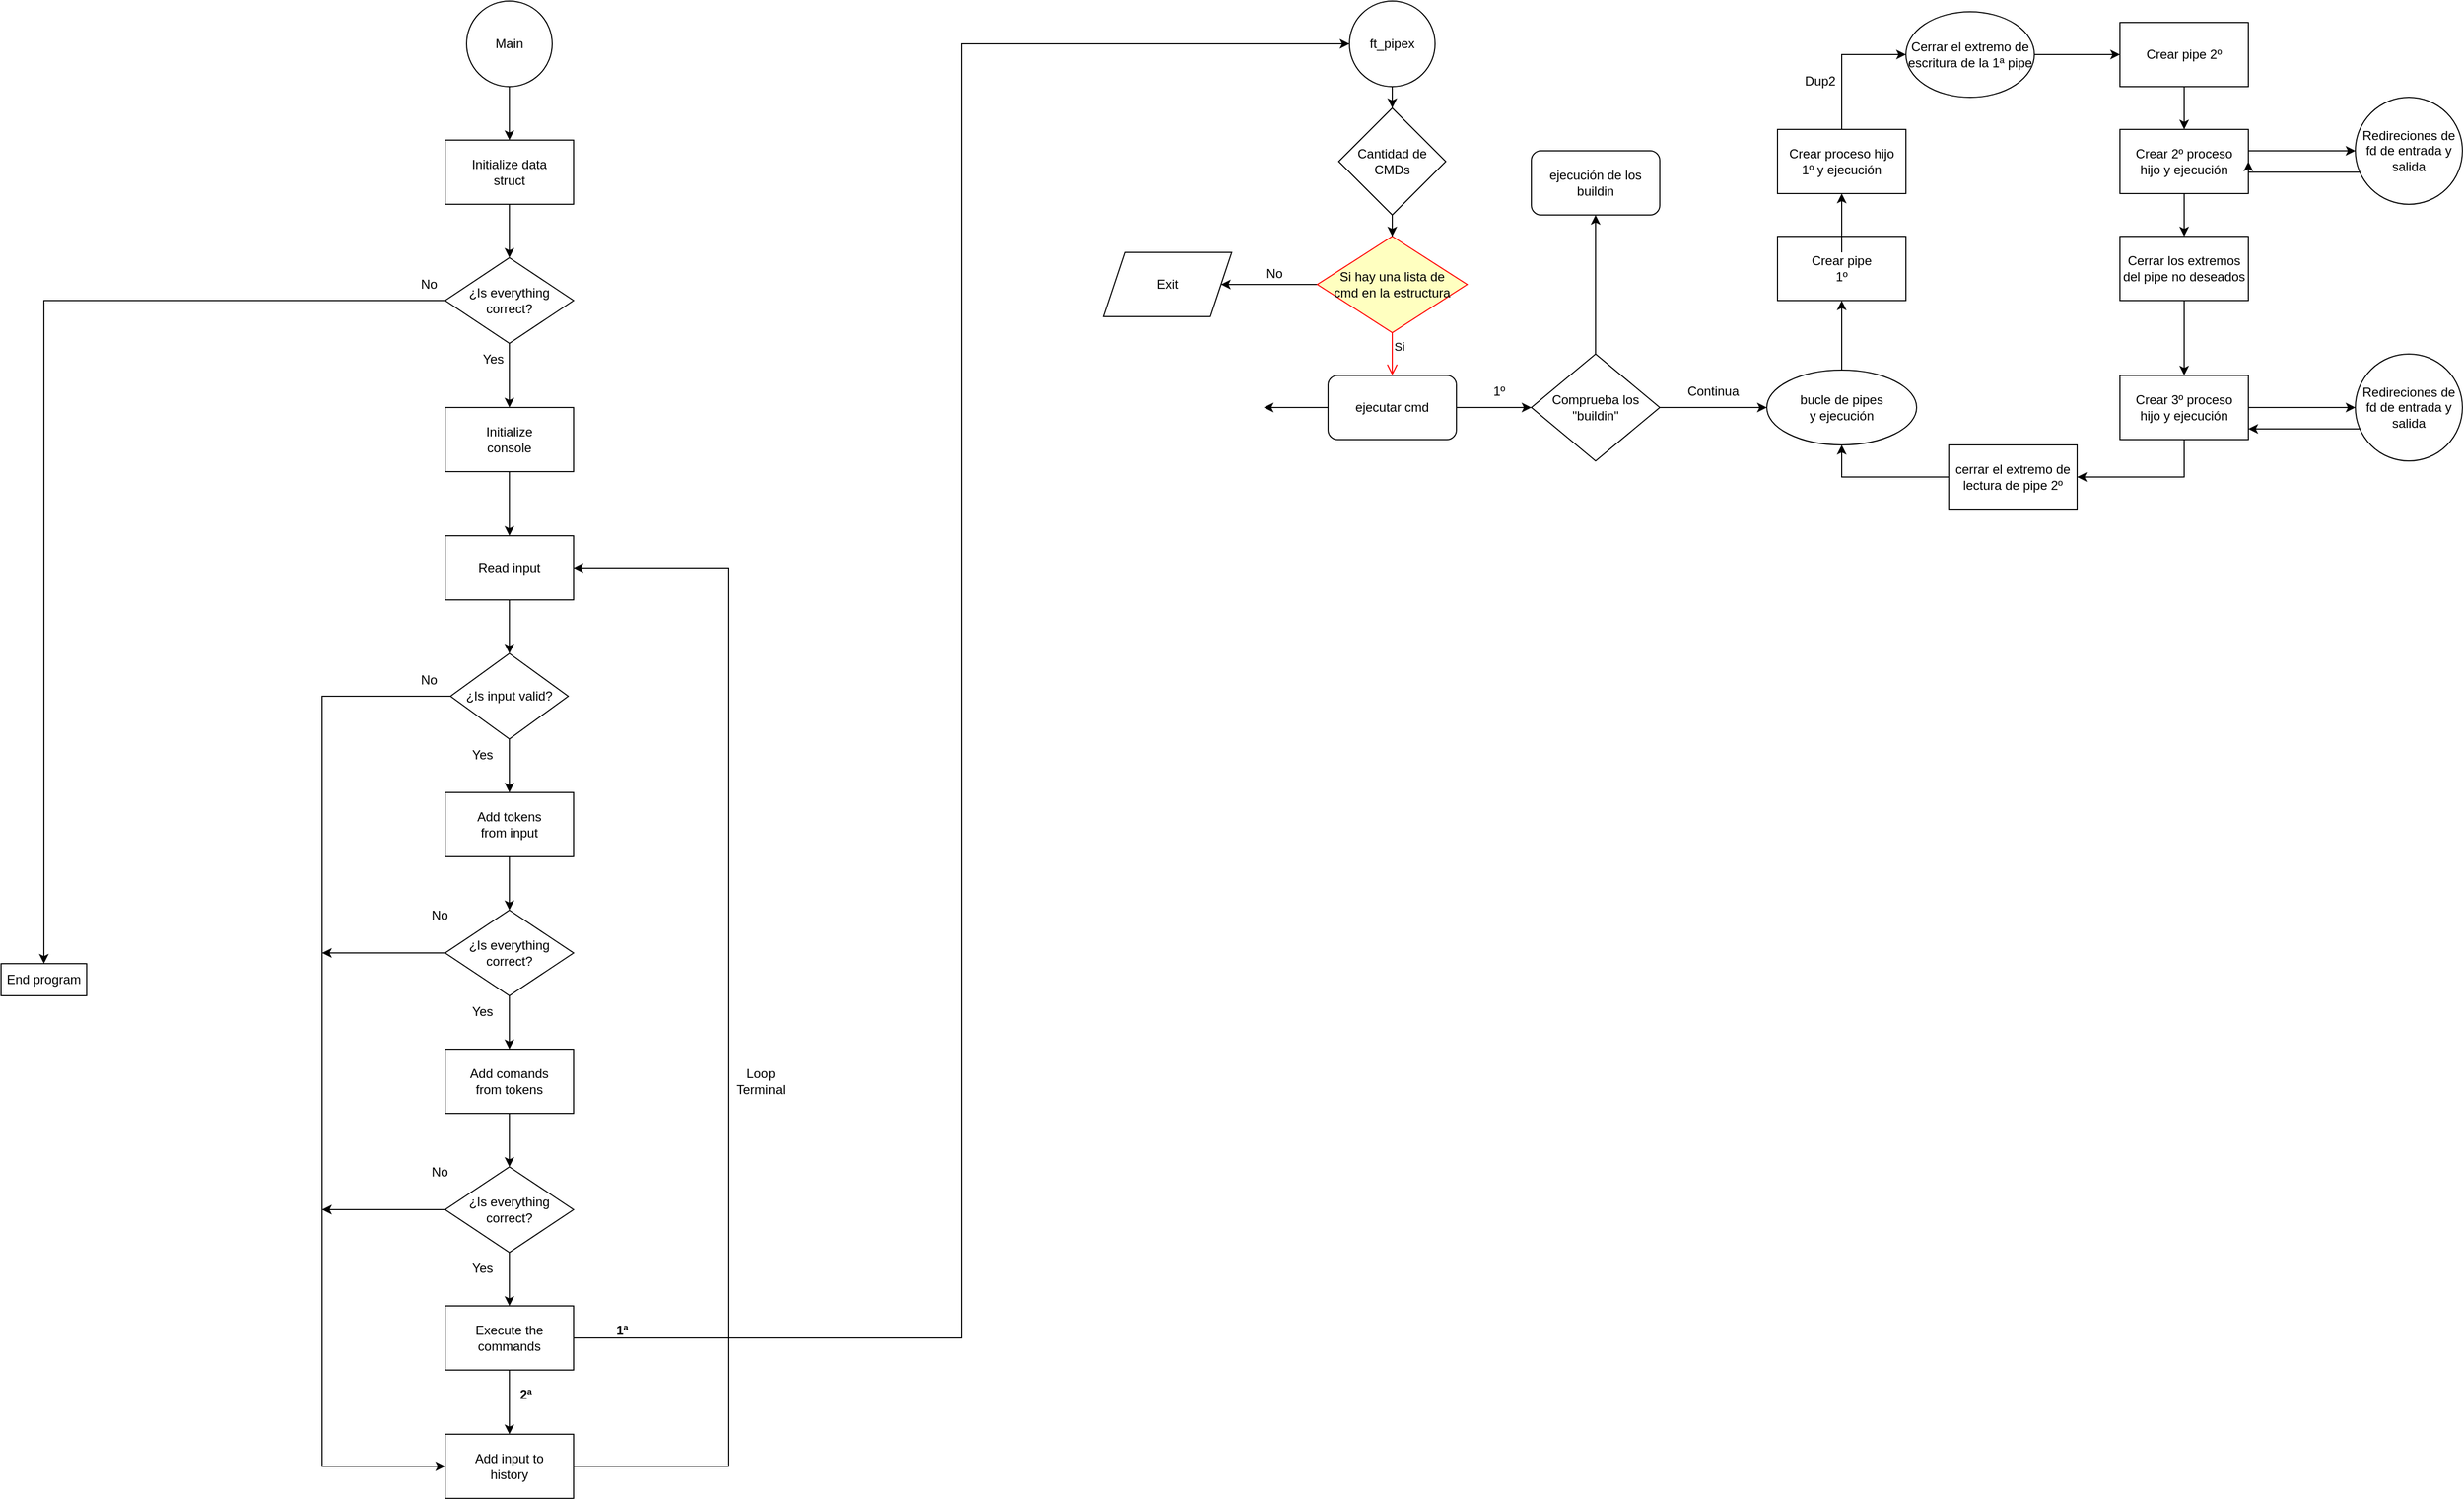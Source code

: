 <mxfile version="24.7.4">
  <diagram name="Page-1" id="rYbO_XpbPutOJoLjttDB">
    <mxGraphModel dx="1834" dy="1138" grid="1" gridSize="10" guides="1" tooltips="1" connect="1" arrows="1" fold="1" page="0" pageScale="1" pageWidth="850" pageHeight="1100" math="0" shadow="0">
      <root>
        <mxCell id="0" />
        <mxCell id="1" parent="0" />
        <mxCell id="0Qc0KeLQJEw32a0Nk40u-10" value="" style="edgeStyle=orthogonalEdgeStyle;rounded=0;orthogonalLoop=1;jettySize=auto;html=1;" parent="1" source="qCieUOI5JVnRrZb_eYZo-1" target="0Qc0KeLQJEw32a0Nk40u-2" edge="1">
          <mxGeometry relative="1" as="geometry" />
        </mxCell>
        <mxCell id="qCieUOI5JVnRrZb_eYZo-1" value="Main" style="ellipse;whiteSpace=wrap;html=1;aspect=fixed;" parent="1" vertex="1">
          <mxGeometry x="385" y="-30" width="80" height="80" as="geometry" />
        </mxCell>
        <mxCell id="0Qc0KeLQJEw32a0Nk40u-12" style="edgeStyle=orthogonalEdgeStyle;rounded=0;orthogonalLoop=1;jettySize=auto;html=1;" parent="1" source="0Qc0KeLQJEw32a0Nk40u-2" edge="1">
          <mxGeometry relative="1" as="geometry">
            <mxPoint x="425" y="210" as="targetPoint" />
          </mxGeometry>
        </mxCell>
        <mxCell id="0Qc0KeLQJEw32a0Nk40u-2" value="Initialize data&lt;div&gt;struct&lt;/div&gt;" style="rounded=0;whiteSpace=wrap;html=1;" parent="1" vertex="1">
          <mxGeometry x="365" y="100" width="120" height="60" as="geometry" />
        </mxCell>
        <mxCell id="0Qc0KeLQJEw32a0Nk40u-8" value="End program" style="rounded=0;whiteSpace=wrap;html=1;" parent="1" vertex="1">
          <mxGeometry x="-50" y="870" width="80" height="30" as="geometry" />
        </mxCell>
        <mxCell id="0Qc0KeLQJEw32a0Nk40u-14" style="edgeStyle=orthogonalEdgeStyle;rounded=0;orthogonalLoop=1;jettySize=auto;html=1;" parent="1" source="0Qc0KeLQJEw32a0Nk40u-13" edge="1">
          <mxGeometry relative="1" as="geometry">
            <mxPoint x="425" y="470" as="targetPoint" />
          </mxGeometry>
        </mxCell>
        <mxCell id="0Qc0KeLQJEw32a0Nk40u-13" value="Initialize&lt;div&gt;console&lt;/div&gt;" style="rounded=0;whiteSpace=wrap;html=1;" parent="1" vertex="1">
          <mxGeometry x="365" y="350" width="120" height="60" as="geometry" />
        </mxCell>
        <mxCell id="0Qc0KeLQJEw32a0Nk40u-16" style="edgeStyle=orthogonalEdgeStyle;rounded=0;orthogonalLoop=1;jettySize=auto;html=1;" parent="1" source="0Qc0KeLQJEw32a0Nk40u-15" edge="1">
          <mxGeometry relative="1" as="geometry">
            <mxPoint x="425" y="580" as="targetPoint" />
          </mxGeometry>
        </mxCell>
        <mxCell id="0Qc0KeLQJEw32a0Nk40u-15" value="Read input" style="rounded=0;whiteSpace=wrap;html=1;" parent="1" vertex="1">
          <mxGeometry x="365" y="470" width="120" height="60" as="geometry" />
        </mxCell>
        <mxCell id="0Qc0KeLQJEw32a0Nk40u-32" style="edgeStyle=orthogonalEdgeStyle;rounded=0;orthogonalLoop=1;jettySize=auto;html=1;" parent="1" source="0Qc0KeLQJEw32a0Nk40u-18" edge="1">
          <mxGeometry relative="1" as="geometry">
            <mxPoint x="425" y="710" as="targetPoint" />
          </mxGeometry>
        </mxCell>
        <mxCell id="0Qc0KeLQJEw32a0Nk40u-18" value="¿Is input valid?" style="rhombus;whiteSpace=wrap;html=1;" parent="1" vertex="1">
          <mxGeometry x="370" y="580" width="110" height="80" as="geometry" />
        </mxCell>
        <mxCell id="0Qc0KeLQJEw32a0Nk40u-21" style="edgeStyle=orthogonalEdgeStyle;rounded=0;orthogonalLoop=1;jettySize=auto;html=1;entryX=0.5;entryY=0;entryDx=0;entryDy=0;" parent="1" source="0Qc0KeLQJEw32a0Nk40u-19" target="0Qc0KeLQJEw32a0Nk40u-8" edge="1">
          <mxGeometry relative="1" as="geometry" />
        </mxCell>
        <mxCell id="0Qc0KeLQJEw32a0Nk40u-23" style="edgeStyle=orthogonalEdgeStyle;rounded=0;orthogonalLoop=1;jettySize=auto;html=1;entryX=0.5;entryY=0;entryDx=0;entryDy=0;" parent="1" source="0Qc0KeLQJEw32a0Nk40u-19" target="0Qc0KeLQJEw32a0Nk40u-13" edge="1">
          <mxGeometry relative="1" as="geometry" />
        </mxCell>
        <mxCell id="0Qc0KeLQJEw32a0Nk40u-19" value="¿Is everything&lt;div&gt;correct?&lt;/div&gt;" style="rhombus;whiteSpace=wrap;html=1;" parent="1" vertex="1">
          <mxGeometry x="365" y="210" width="120" height="80" as="geometry" />
        </mxCell>
        <mxCell id="0Qc0KeLQJEw32a0Nk40u-25" value="No" style="text;html=1;align=center;verticalAlign=middle;whiteSpace=wrap;rounded=0;" parent="1" vertex="1">
          <mxGeometry x="320" y="220" width="60" height="30" as="geometry" />
        </mxCell>
        <mxCell id="0Qc0KeLQJEw32a0Nk40u-26" value="Yes" style="text;html=1;align=center;verticalAlign=middle;whiteSpace=wrap;rounded=0;" parent="1" vertex="1">
          <mxGeometry x="380" y="290" width="60" height="30" as="geometry" />
        </mxCell>
        <mxCell id="pn8je1JloXYX_JdSBpqm-1" style="edgeStyle=orthogonalEdgeStyle;rounded=0;orthogonalLoop=1;jettySize=auto;html=1;entryX=1;entryY=0.5;entryDx=0;entryDy=0;" parent="1" source="0Qc0KeLQJEw32a0Nk40u-29" target="0Qc0KeLQJEw32a0Nk40u-15" edge="1">
          <mxGeometry relative="1" as="geometry">
            <Array as="points">
              <mxPoint x="630" y="1340" />
              <mxPoint x="630" y="500" />
            </Array>
          </mxGeometry>
        </mxCell>
        <mxCell id="0Qc0KeLQJEw32a0Nk40u-29" value="Add input to&lt;div&gt;history&lt;/div&gt;" style="rounded=0;whiteSpace=wrap;html=1;" parent="1" vertex="1">
          <mxGeometry x="365" y="1310" width="120" height="60" as="geometry" />
        </mxCell>
        <mxCell id="0Qc0KeLQJEw32a0Nk40u-30" style="edgeStyle=orthogonalEdgeStyle;rounded=0;orthogonalLoop=1;jettySize=auto;html=1;entryX=0;entryY=0.5;entryDx=0;entryDy=0;" parent="1" edge="1">
          <mxGeometry relative="1" as="geometry">
            <mxPoint x="370" y="620" as="sourcePoint" />
            <mxPoint x="365" y="1340" as="targetPoint" />
            <Array as="points">
              <mxPoint x="250" y="620" />
              <mxPoint x="250" y="1340" />
            </Array>
          </mxGeometry>
        </mxCell>
        <mxCell id="0Qc0KeLQJEw32a0Nk40u-31" value="No" style="text;html=1;align=center;verticalAlign=middle;whiteSpace=wrap;rounded=0;" parent="1" vertex="1">
          <mxGeometry x="320" y="590" width="60" height="30" as="geometry" />
        </mxCell>
        <mxCell id="0Qc0KeLQJEw32a0Nk40u-35" style="edgeStyle=orthogonalEdgeStyle;rounded=0;orthogonalLoop=1;jettySize=auto;html=1;exitX=0.5;exitY=1;exitDx=0;exitDy=0;" parent="1" source="0Qc0KeLQJEw32a0Nk40u-33" target="0Qc0KeLQJEw32a0Nk40u-34" edge="1">
          <mxGeometry relative="1" as="geometry" />
        </mxCell>
        <mxCell id="0Qc0KeLQJEw32a0Nk40u-33" value="Add tokens&lt;div&gt;from input&lt;/div&gt;" style="rounded=0;whiteSpace=wrap;html=1;" parent="1" vertex="1">
          <mxGeometry x="365" y="710" width="120" height="60" as="geometry" />
        </mxCell>
        <mxCell id="0Qc0KeLQJEw32a0Nk40u-38" style="edgeStyle=orthogonalEdgeStyle;rounded=0;orthogonalLoop=1;jettySize=auto;html=1;" parent="1" source="0Qc0KeLQJEw32a0Nk40u-34" edge="1">
          <mxGeometry relative="1" as="geometry">
            <mxPoint x="250" y="860" as="targetPoint" />
          </mxGeometry>
        </mxCell>
        <mxCell id="0Qc0KeLQJEw32a0Nk40u-39" style="edgeStyle=orthogonalEdgeStyle;rounded=0;orthogonalLoop=1;jettySize=auto;html=1;" parent="1" source="0Qc0KeLQJEw32a0Nk40u-34" edge="1">
          <mxGeometry relative="1" as="geometry">
            <mxPoint x="425" y="950" as="targetPoint" />
          </mxGeometry>
        </mxCell>
        <mxCell id="0Qc0KeLQJEw32a0Nk40u-34" value="¿Is everything&lt;div&gt;correct?&lt;/div&gt;" style="rhombus;whiteSpace=wrap;html=1;" parent="1" vertex="1">
          <mxGeometry x="365" y="820" width="120" height="80" as="geometry" />
        </mxCell>
        <mxCell id="0Qc0KeLQJEw32a0Nk40u-43" style="edgeStyle=orthogonalEdgeStyle;rounded=0;orthogonalLoop=1;jettySize=auto;html=1;entryX=0.5;entryY=0;entryDx=0;entryDy=0;" parent="1" source="0Qc0KeLQJEw32a0Nk40u-40" target="0Qc0KeLQJEw32a0Nk40u-41" edge="1">
          <mxGeometry relative="1" as="geometry" />
        </mxCell>
        <mxCell id="0Qc0KeLQJEw32a0Nk40u-40" value="Add comands&lt;div&gt;from tokens&lt;/div&gt;" style="rounded=0;whiteSpace=wrap;html=1;" parent="1" vertex="1">
          <mxGeometry x="365" y="950" width="120" height="60" as="geometry" />
        </mxCell>
        <mxCell id="0Qc0KeLQJEw32a0Nk40u-44" style="edgeStyle=orthogonalEdgeStyle;rounded=0;orthogonalLoop=1;jettySize=auto;html=1;" parent="1" source="0Qc0KeLQJEw32a0Nk40u-41" edge="1">
          <mxGeometry relative="1" as="geometry">
            <mxPoint x="250" y="1100" as="targetPoint" />
          </mxGeometry>
        </mxCell>
        <mxCell id="0Qc0KeLQJEw32a0Nk40u-45" style="edgeStyle=orthogonalEdgeStyle;rounded=0;orthogonalLoop=1;jettySize=auto;html=1;" parent="1" source="0Qc0KeLQJEw32a0Nk40u-41" edge="1">
          <mxGeometry relative="1" as="geometry">
            <mxPoint x="425" y="1190" as="targetPoint" />
          </mxGeometry>
        </mxCell>
        <mxCell id="0Qc0KeLQJEw32a0Nk40u-41" value="¿Is everything&lt;div&gt;correct?&lt;/div&gt;" style="rhombus;whiteSpace=wrap;html=1;" parent="1" vertex="1">
          <mxGeometry x="365" y="1060" width="120" height="80" as="geometry" />
        </mxCell>
        <mxCell id="0Qc0KeLQJEw32a0Nk40u-48" style="edgeStyle=orthogonalEdgeStyle;rounded=0;orthogonalLoop=1;jettySize=auto;html=1;entryX=0.5;entryY=0;entryDx=0;entryDy=0;" parent="1" source="0Qc0KeLQJEw32a0Nk40u-46" target="0Qc0KeLQJEw32a0Nk40u-29" edge="1">
          <mxGeometry relative="1" as="geometry" />
        </mxCell>
        <mxCell id="pn8je1JloXYX_JdSBpqm-15" style="edgeStyle=orthogonalEdgeStyle;rounded=0;orthogonalLoop=1;jettySize=auto;html=1;entryX=0;entryY=0.5;entryDx=0;entryDy=0;" parent="1" source="0Qc0KeLQJEw32a0Nk40u-46" target="pn8je1JloXYX_JdSBpqm-5" edge="1">
          <mxGeometry relative="1" as="geometry">
            <mxPoint x="840" as="targetPoint" />
          </mxGeometry>
        </mxCell>
        <mxCell id="0Qc0KeLQJEw32a0Nk40u-46" value="Execute the&lt;div&gt;commands&lt;/div&gt;" style="rounded=0;whiteSpace=wrap;html=1;" parent="1" vertex="1">
          <mxGeometry x="365" y="1190" width="120" height="60" as="geometry" />
        </mxCell>
        <mxCell id="0Qc0KeLQJEw32a0Nk40u-49" value="Yes" style="text;html=1;align=center;verticalAlign=middle;whiteSpace=wrap;rounded=0;" parent="1" vertex="1">
          <mxGeometry x="370" y="660" width="60" height="30" as="geometry" />
        </mxCell>
        <mxCell id="0Qc0KeLQJEw32a0Nk40u-51" value="No" style="text;html=1;align=center;verticalAlign=middle;whiteSpace=wrap;rounded=0;" parent="1" vertex="1">
          <mxGeometry x="330" y="810" width="60" height="30" as="geometry" />
        </mxCell>
        <mxCell id="0Qc0KeLQJEw32a0Nk40u-52" value="No" style="text;html=1;align=center;verticalAlign=middle;whiteSpace=wrap;rounded=0;" parent="1" vertex="1">
          <mxGeometry x="330" y="1050" width="60" height="30" as="geometry" />
        </mxCell>
        <mxCell id="0Qc0KeLQJEw32a0Nk40u-54" value="Yes" style="text;html=1;align=center;verticalAlign=middle;whiteSpace=wrap;rounded=0;" parent="1" vertex="1">
          <mxGeometry x="370" y="900" width="60" height="30" as="geometry" />
        </mxCell>
        <mxCell id="0Qc0KeLQJEw32a0Nk40u-55" value="Yes" style="text;html=1;align=center;verticalAlign=middle;whiteSpace=wrap;rounded=0;" parent="1" vertex="1">
          <mxGeometry x="370" y="1140" width="60" height="30" as="geometry" />
        </mxCell>
        <mxCell id="pn8je1JloXYX_JdSBpqm-3" value="Loop&lt;br&gt;Terminal" style="text;html=1;align=center;verticalAlign=middle;whiteSpace=wrap;rounded=0;" parent="1" vertex="1">
          <mxGeometry x="630" y="965" width="60" height="30" as="geometry" />
        </mxCell>
        <mxCell id="pn8je1JloXYX_JdSBpqm-23" style="edgeStyle=orthogonalEdgeStyle;rounded=0;orthogonalLoop=1;jettySize=auto;html=1;entryX=0.5;entryY=0;entryDx=0;entryDy=0;" parent="1" source="pn8je1JloXYX_JdSBpqm-5" target="pn8je1JloXYX_JdSBpqm-22" edge="1">
          <mxGeometry relative="1" as="geometry" />
        </mxCell>
        <mxCell id="pn8je1JloXYX_JdSBpqm-5" value="ft_pipex" style="ellipse;whiteSpace=wrap;html=1;aspect=fixed;" parent="1" vertex="1">
          <mxGeometry x="1210" y="-30" width="80" height="80" as="geometry" />
        </mxCell>
        <mxCell id="KM5TwR10hp_sc3WjUrwE-38" style="edgeStyle=orthogonalEdgeStyle;rounded=0;orthogonalLoop=1;jettySize=auto;html=1;" edge="1" parent="1" source="pn8je1JloXYX_JdSBpqm-7" target="KM5TwR10hp_sc3WjUrwE-37">
          <mxGeometry relative="1" as="geometry" />
        </mxCell>
        <mxCell id="pn8je1JloXYX_JdSBpqm-7" value="Si hay una lista de&lt;br&gt;cmd en la estructura" style="rhombus;whiteSpace=wrap;html=1;fontColor=#000000;fillColor=#ffffc0;strokeColor=#ff0000;" parent="1" vertex="1">
          <mxGeometry x="1180" y="190" width="140" height="90" as="geometry" />
        </mxCell>
        <mxCell id="pn8je1JloXYX_JdSBpqm-9" value="Si" style="edgeStyle=orthogonalEdgeStyle;html=1;align=left;verticalAlign=top;endArrow=open;endSize=8;strokeColor=#ff0000;rounded=0;" parent="1" source="pn8je1JloXYX_JdSBpqm-7" edge="1">
          <mxGeometry x="-1" relative="1" as="geometry">
            <mxPoint x="1250" y="320" as="targetPoint" />
            <Array as="points">
              <mxPoint x="1250" y="270" />
              <mxPoint x="1250" y="270" />
            </Array>
            <mxPoint as="offset" />
          </mxGeometry>
        </mxCell>
        <mxCell id="KM5TwR10hp_sc3WjUrwE-40" style="edgeStyle=orthogonalEdgeStyle;rounded=0;orthogonalLoop=1;jettySize=auto;html=1;" edge="1" parent="1" source="pn8je1JloXYX_JdSBpqm-11">
          <mxGeometry relative="1" as="geometry">
            <mxPoint x="1130" y="350" as="targetPoint" />
          </mxGeometry>
        </mxCell>
        <mxCell id="KM5TwR10hp_sc3WjUrwE-42" style="edgeStyle=orthogonalEdgeStyle;rounded=0;orthogonalLoop=1;jettySize=auto;html=1;entryX=0;entryY=0.5;entryDx=0;entryDy=0;" edge="1" parent="1" source="pn8je1JloXYX_JdSBpqm-11" target="KM5TwR10hp_sc3WjUrwE-41">
          <mxGeometry relative="1" as="geometry" />
        </mxCell>
        <mxCell id="pn8je1JloXYX_JdSBpqm-11" value="ejecutar cmd" style="rounded=1;whiteSpace=wrap;html=1;" parent="1" vertex="1">
          <mxGeometry x="1190" y="320" width="120" height="60" as="geometry" />
        </mxCell>
        <mxCell id="KM5TwR10hp_sc3WjUrwE-4" style="edgeStyle=orthogonalEdgeStyle;rounded=0;orthogonalLoop=1;jettySize=auto;html=1;entryX=0.5;entryY=1;entryDx=0;entryDy=0;" edge="1" parent="1" source="pn8je1JloXYX_JdSBpqm-14" target="KM5TwR10hp_sc3WjUrwE-2">
          <mxGeometry relative="1" as="geometry" />
        </mxCell>
        <mxCell id="pn8je1JloXYX_JdSBpqm-14" value="bucle de pipes&lt;br&gt;y ejecución" style="ellipse;whiteSpace=wrap;html=1;" parent="1" vertex="1">
          <mxGeometry x="1600" y="315" width="140" height="70" as="geometry" />
        </mxCell>
        <mxCell id="pn8je1JloXYX_JdSBpqm-16" value="1ª" style="text;align=center;fontStyle=1;verticalAlign=middle;spacingLeft=3;spacingRight=3;strokeColor=none;rotatable=0;points=[[0,0.5],[1,0.5]];portConstraint=eastwest;html=1;" parent="1" vertex="1">
          <mxGeometry x="490" y="1200" width="80" height="26" as="geometry" />
        </mxCell>
        <mxCell id="pn8je1JloXYX_JdSBpqm-17" value="2ª" style="text;align=center;fontStyle=1;verticalAlign=middle;spacingLeft=3;spacingRight=3;strokeColor=none;rotatable=0;points=[[0,0.5],[1,0.5]];portConstraint=eastwest;html=1;" parent="1" vertex="1">
          <mxGeometry x="400" y="1260" width="80" height="26" as="geometry" />
        </mxCell>
        <mxCell id="pn8je1JloXYX_JdSBpqm-24" style="edgeStyle=orthogonalEdgeStyle;rounded=0;orthogonalLoop=1;jettySize=auto;html=1;entryX=0.5;entryY=0;entryDx=0;entryDy=0;" parent="1" source="pn8je1JloXYX_JdSBpqm-22" target="pn8je1JloXYX_JdSBpqm-7" edge="1">
          <mxGeometry relative="1" as="geometry" />
        </mxCell>
        <mxCell id="pn8je1JloXYX_JdSBpqm-22" value="Cantidad de&lt;br&gt;CMDs" style="rhombus;whiteSpace=wrap;html=1;" parent="1" vertex="1">
          <mxGeometry x="1200" y="70" width="100" height="100" as="geometry" />
        </mxCell>
        <mxCell id="KM5TwR10hp_sc3WjUrwE-2" value="" style="rounded=0;whiteSpace=wrap;html=1;" vertex="1" parent="1">
          <mxGeometry x="1610" y="190" width="120" height="60" as="geometry" />
        </mxCell>
        <mxCell id="KM5TwR10hp_sc3WjUrwE-5" value="1º" style="text;html=1;align=center;verticalAlign=middle;whiteSpace=wrap;rounded=0;" vertex="1" parent="1">
          <mxGeometry x="1320" y="320" width="60" height="30" as="geometry" />
        </mxCell>
        <mxCell id="KM5TwR10hp_sc3WjUrwE-8" value="" style="edgeStyle=orthogonalEdgeStyle;rounded=0;orthogonalLoop=1;jettySize=auto;html=1;" edge="1" parent="1" source="KM5TwR10hp_sc3WjUrwE-6" target="KM5TwR10hp_sc3WjUrwE-7">
          <mxGeometry relative="1" as="geometry" />
        </mxCell>
        <mxCell id="KM5TwR10hp_sc3WjUrwE-6" value="Crear pipe 1º" style="text;html=1;align=center;verticalAlign=middle;whiteSpace=wrap;rounded=0;" vertex="1" parent="1">
          <mxGeometry x="1640" y="205" width="60" height="30" as="geometry" />
        </mxCell>
        <mxCell id="KM5TwR10hp_sc3WjUrwE-11" value="" style="edgeStyle=orthogonalEdgeStyle;rounded=0;orthogonalLoop=1;jettySize=auto;html=1;" edge="1" parent="1" source="KM5TwR10hp_sc3WjUrwE-7">
          <mxGeometry relative="1" as="geometry">
            <mxPoint x="1730" y="20" as="targetPoint" />
            <Array as="points">
              <mxPoint x="1670" y="20" />
            </Array>
          </mxGeometry>
        </mxCell>
        <mxCell id="KM5TwR10hp_sc3WjUrwE-7" value="Crear proceso hijo&lt;br&gt;1º y ejecución" style="whiteSpace=wrap;html=1;" vertex="1" parent="1">
          <mxGeometry x="1610" y="90" width="120" height="60" as="geometry" />
        </mxCell>
        <mxCell id="KM5TwR10hp_sc3WjUrwE-12" value="Dup2" style="text;html=1;align=center;verticalAlign=middle;whiteSpace=wrap;rounded=0;" vertex="1" parent="1">
          <mxGeometry x="1620" y="30" width="60" height="30" as="geometry" />
        </mxCell>
        <mxCell id="KM5TwR10hp_sc3WjUrwE-15" value="" style="edgeStyle=orthogonalEdgeStyle;rounded=0;orthogonalLoop=1;jettySize=auto;html=1;" edge="1" parent="1" source="KM5TwR10hp_sc3WjUrwE-13" target="KM5TwR10hp_sc3WjUrwE-14">
          <mxGeometry relative="1" as="geometry" />
        </mxCell>
        <mxCell id="KM5TwR10hp_sc3WjUrwE-13" value="Cerrar el extremo de escritura de la 1ª pipe" style="ellipse;whiteSpace=wrap;html=1;" vertex="1" parent="1">
          <mxGeometry x="1730" y="-20" width="120" height="80" as="geometry" />
        </mxCell>
        <mxCell id="KM5TwR10hp_sc3WjUrwE-17" value="" style="edgeStyle=orthogonalEdgeStyle;rounded=0;orthogonalLoop=1;jettySize=auto;html=1;" edge="1" parent="1" source="KM5TwR10hp_sc3WjUrwE-14" target="KM5TwR10hp_sc3WjUrwE-16">
          <mxGeometry relative="1" as="geometry" />
        </mxCell>
        <mxCell id="KM5TwR10hp_sc3WjUrwE-14" value="Crear pipe 2º" style="whiteSpace=wrap;html=1;" vertex="1" parent="1">
          <mxGeometry x="1930" y="-10" width="120" height="60" as="geometry" />
        </mxCell>
        <mxCell id="KM5TwR10hp_sc3WjUrwE-19" value="" style="edgeStyle=orthogonalEdgeStyle;rounded=0;orthogonalLoop=1;jettySize=auto;html=1;" edge="1" parent="1" source="KM5TwR10hp_sc3WjUrwE-16" target="KM5TwR10hp_sc3WjUrwE-18">
          <mxGeometry relative="1" as="geometry">
            <Array as="points">
              <mxPoint x="2110" y="110" />
              <mxPoint x="2110" y="110" />
            </Array>
          </mxGeometry>
        </mxCell>
        <mxCell id="KM5TwR10hp_sc3WjUrwE-23" value="" style="edgeStyle=orthogonalEdgeStyle;rounded=0;orthogonalLoop=1;jettySize=auto;html=1;" edge="1" parent="1" source="KM5TwR10hp_sc3WjUrwE-16" target="KM5TwR10hp_sc3WjUrwE-22">
          <mxGeometry relative="1" as="geometry" />
        </mxCell>
        <mxCell id="KM5TwR10hp_sc3WjUrwE-16" value="Crear 2º proceso&lt;br&gt;hijo y ejecución" style="whiteSpace=wrap;html=1;" vertex="1" parent="1">
          <mxGeometry x="1930" y="90" width="120" height="60" as="geometry" />
        </mxCell>
        <mxCell id="KM5TwR10hp_sc3WjUrwE-21" style="edgeStyle=orthogonalEdgeStyle;rounded=0;orthogonalLoop=1;jettySize=auto;html=1;entryX=1;entryY=0.5;entryDx=0;entryDy=0;" edge="1" parent="1" source="KM5TwR10hp_sc3WjUrwE-18" target="KM5TwR10hp_sc3WjUrwE-16">
          <mxGeometry relative="1" as="geometry">
            <Array as="points">
              <mxPoint x="2050" y="130" />
            </Array>
          </mxGeometry>
        </mxCell>
        <mxCell id="KM5TwR10hp_sc3WjUrwE-18" value="Redireciones de fd de entrada y salida" style="ellipse;whiteSpace=wrap;html=1;" vertex="1" parent="1">
          <mxGeometry x="2150" y="60" width="100" height="100" as="geometry" />
        </mxCell>
        <mxCell id="KM5TwR10hp_sc3WjUrwE-25" value="" style="edgeStyle=orthogonalEdgeStyle;rounded=0;orthogonalLoop=1;jettySize=auto;html=1;" edge="1" parent="1" source="KM5TwR10hp_sc3WjUrwE-22" target="KM5TwR10hp_sc3WjUrwE-24">
          <mxGeometry relative="1" as="geometry" />
        </mxCell>
        <mxCell id="KM5TwR10hp_sc3WjUrwE-22" value="Cerrar los extremos del pipe no deseados" style="whiteSpace=wrap;html=1;" vertex="1" parent="1">
          <mxGeometry x="1930" y="190" width="120" height="60" as="geometry" />
        </mxCell>
        <mxCell id="KM5TwR10hp_sc3WjUrwE-33" style="edgeStyle=orthogonalEdgeStyle;rounded=0;orthogonalLoop=1;jettySize=auto;html=1;entryX=0;entryY=0.5;entryDx=0;entryDy=0;" edge="1" parent="1" source="KM5TwR10hp_sc3WjUrwE-24" target="KM5TwR10hp_sc3WjUrwE-26">
          <mxGeometry relative="1" as="geometry" />
        </mxCell>
        <mxCell id="KM5TwR10hp_sc3WjUrwE-34" style="edgeStyle=orthogonalEdgeStyle;rounded=0;orthogonalLoop=1;jettySize=auto;html=1;entryX=1;entryY=0.5;entryDx=0;entryDy=0;" edge="1" parent="1" source="KM5TwR10hp_sc3WjUrwE-24" target="KM5TwR10hp_sc3WjUrwE-30">
          <mxGeometry relative="1" as="geometry">
            <Array as="points">
              <mxPoint x="1990" y="415" />
            </Array>
          </mxGeometry>
        </mxCell>
        <mxCell id="KM5TwR10hp_sc3WjUrwE-24" value="Crear 3º proceso&lt;br&gt;hijo y ejecución" style="whiteSpace=wrap;html=1;" vertex="1" parent="1">
          <mxGeometry x="1930" y="320" width="120" height="60" as="geometry" />
        </mxCell>
        <mxCell id="KM5TwR10hp_sc3WjUrwE-28" value="" style="edgeStyle=orthogonalEdgeStyle;rounded=0;orthogonalLoop=1;jettySize=auto;html=1;" edge="1" parent="1" source="KM5TwR10hp_sc3WjUrwE-26" target="KM5TwR10hp_sc3WjUrwE-24">
          <mxGeometry relative="1" as="geometry">
            <Array as="points">
              <mxPoint x="2100" y="370" />
              <mxPoint x="2100" y="370" />
            </Array>
          </mxGeometry>
        </mxCell>
        <mxCell id="KM5TwR10hp_sc3WjUrwE-26" value="Redireciones de fd de entrada y salida" style="ellipse;whiteSpace=wrap;html=1;" vertex="1" parent="1">
          <mxGeometry x="2150" y="300" width="100" height="100" as="geometry" />
        </mxCell>
        <mxCell id="KM5TwR10hp_sc3WjUrwE-32" style="edgeStyle=orthogonalEdgeStyle;rounded=0;orthogonalLoop=1;jettySize=auto;html=1;entryX=0.5;entryY=1;entryDx=0;entryDy=0;" edge="1" parent="1" source="KM5TwR10hp_sc3WjUrwE-30" target="pn8je1JloXYX_JdSBpqm-14">
          <mxGeometry relative="1" as="geometry" />
        </mxCell>
        <mxCell id="KM5TwR10hp_sc3WjUrwE-30" value="cerrar el extremo de lectura de pipe 2º" style="whiteSpace=wrap;html=1;" vertex="1" parent="1">
          <mxGeometry x="1770" y="385" width="120" height="60" as="geometry" />
        </mxCell>
        <mxCell id="KM5TwR10hp_sc3WjUrwE-37" value="Exit" style="shape=parallelogram;perimeter=parallelogramPerimeter;whiteSpace=wrap;html=1;fixedSize=1;" vertex="1" parent="1">
          <mxGeometry x="980" y="205" width="120" height="60" as="geometry" />
        </mxCell>
        <mxCell id="KM5TwR10hp_sc3WjUrwE-39" value="No" style="text;html=1;align=center;verticalAlign=middle;whiteSpace=wrap;rounded=0;" vertex="1" parent="1">
          <mxGeometry x="1110" y="210" width="60" height="30" as="geometry" />
        </mxCell>
        <mxCell id="KM5TwR10hp_sc3WjUrwE-43" style="edgeStyle=orthogonalEdgeStyle;rounded=0;orthogonalLoop=1;jettySize=auto;html=1;" edge="1" parent="1" source="KM5TwR10hp_sc3WjUrwE-41">
          <mxGeometry relative="1" as="geometry">
            <mxPoint x="1600" y="350" as="targetPoint" />
          </mxGeometry>
        </mxCell>
        <mxCell id="KM5TwR10hp_sc3WjUrwE-47" style="edgeStyle=orthogonalEdgeStyle;rounded=0;orthogonalLoop=1;jettySize=auto;html=1;entryX=0.5;entryY=1;entryDx=0;entryDy=0;" edge="1" parent="1" source="KM5TwR10hp_sc3WjUrwE-41" target="KM5TwR10hp_sc3WjUrwE-46">
          <mxGeometry relative="1" as="geometry" />
        </mxCell>
        <mxCell id="KM5TwR10hp_sc3WjUrwE-41" value="Comprueba los&lt;br&gt;&quot;buildin&quot;" style="rhombus;whiteSpace=wrap;html=1;" vertex="1" parent="1">
          <mxGeometry x="1380" y="300" width="120" height="100" as="geometry" />
        </mxCell>
        <mxCell id="KM5TwR10hp_sc3WjUrwE-44" value="Continua" style="text;html=1;align=center;verticalAlign=middle;whiteSpace=wrap;rounded=0;" vertex="1" parent="1">
          <mxGeometry x="1520" y="320" width="60" height="30" as="geometry" />
        </mxCell>
        <mxCell id="KM5TwR10hp_sc3WjUrwE-46" value="ejecución de los buildin" style="rounded=1;whiteSpace=wrap;html=1;" vertex="1" parent="1">
          <mxGeometry x="1380" y="110" width="120" height="60" as="geometry" />
        </mxCell>
      </root>
    </mxGraphModel>
  </diagram>
</mxfile>
